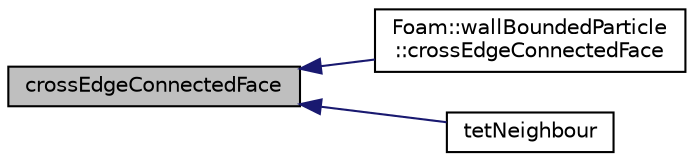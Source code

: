 digraph "crossEdgeConnectedFace"
{
  bgcolor="transparent";
  edge [fontname="Helvetica",fontsize="10",labelfontname="Helvetica",labelfontsize="10"];
  node [fontname="Helvetica",fontsize="10",shape=record];
  rankdir="LR";
  Node1 [label="crossEdgeConnectedFace",height=0.2,width=0.4,color="black", fillcolor="grey75", style="filled", fontcolor="black"];
  Node1 -> Node2 [dir="back",color="midnightblue",fontsize="10",style="solid",fontname="Helvetica"];
  Node2 [label="Foam::wallBoundedParticle\l::crossEdgeConnectedFace",height=0.2,width=0.4,color="black",URL="$a02824.html#ae3ca85ef7356d8ad9e37b4e50cb786ce",tooltip="Check if inside current tet. "];
  Node1 -> Node3 [dir="back",color="midnightblue",fontsize="10",style="solid",fontname="Helvetica"];
  Node3 [label="tetNeighbour",height=0.2,width=0.4,color="black",URL="$a01774.html#a346b0d2e5e19c928f696668d3f9d0776",tooltip="Modify the tet owner data by crossing triI. "];
}
